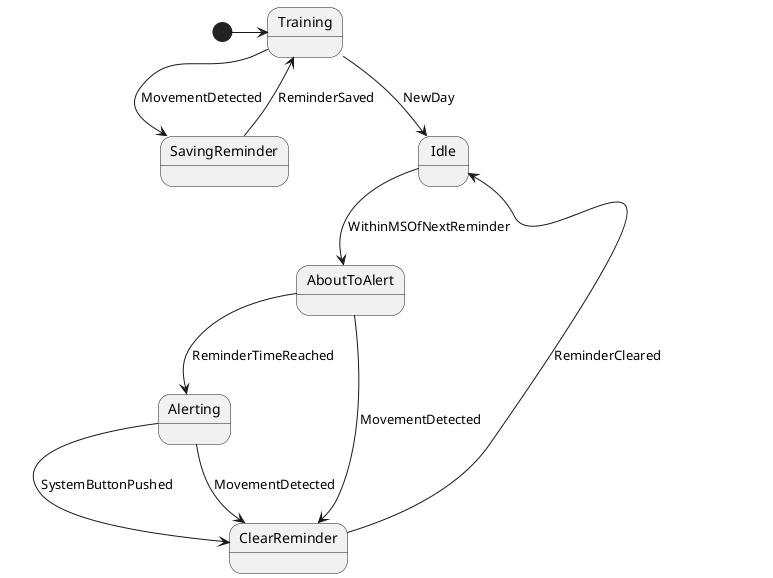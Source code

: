 @startuml
                    [*] -> Training
state Training
state SavingReminder
state Idle
state AboutToAlert
state Alerting
state ClearReminder

Training --> SavingReminder : MovementDetected
Training --> Idle : NewDay
SavingReminder --> Training : ReminderSaved
Idle --> AboutToAlert : WithinMSOfNextReminder
AboutToAlert --> Alerting : ReminderTimeReached
AboutToAlert --> ClearReminder : MovementDetected
Alerting --> ClearReminder : SystemButtonPushed
Alerting --> ClearReminder : MovementDetected
ClearReminder --> Idle : ReminderCleared
@enduml                    
